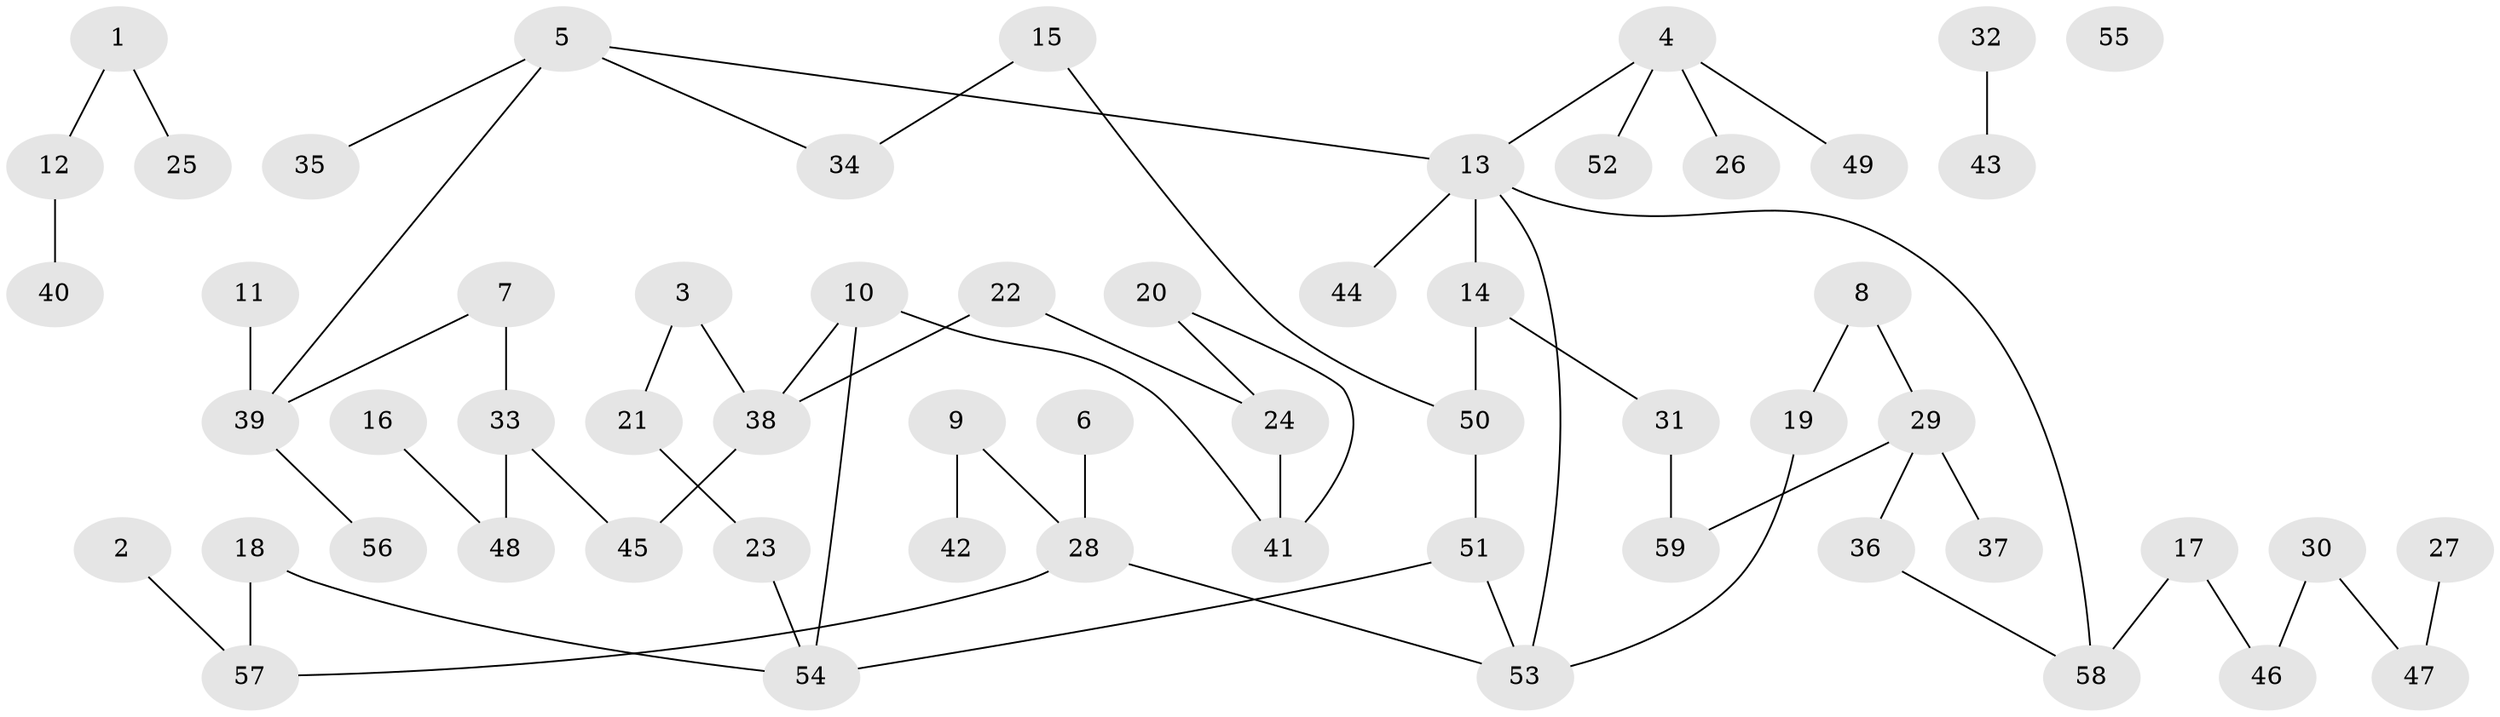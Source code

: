 // coarse degree distribution, {1: 0.3448275862068966, 2: 0.20689655172413793, 5: 0.034482758620689655, 3: 0.3103448275862069, 8: 0.034482758620689655, 4: 0.034482758620689655, 0: 0.034482758620689655}
// Generated by graph-tools (version 1.1) at 2025/16/03/04/25 18:16:30]
// undirected, 59 vertices, 64 edges
graph export_dot {
graph [start="1"]
  node [color=gray90,style=filled];
  1;
  2;
  3;
  4;
  5;
  6;
  7;
  8;
  9;
  10;
  11;
  12;
  13;
  14;
  15;
  16;
  17;
  18;
  19;
  20;
  21;
  22;
  23;
  24;
  25;
  26;
  27;
  28;
  29;
  30;
  31;
  32;
  33;
  34;
  35;
  36;
  37;
  38;
  39;
  40;
  41;
  42;
  43;
  44;
  45;
  46;
  47;
  48;
  49;
  50;
  51;
  52;
  53;
  54;
  55;
  56;
  57;
  58;
  59;
  1 -- 12;
  1 -- 25;
  2 -- 57;
  3 -- 21;
  3 -- 38;
  4 -- 13;
  4 -- 26;
  4 -- 49;
  4 -- 52;
  5 -- 13;
  5 -- 34;
  5 -- 35;
  5 -- 39;
  6 -- 28;
  7 -- 33;
  7 -- 39;
  8 -- 19;
  8 -- 29;
  9 -- 28;
  9 -- 42;
  10 -- 38;
  10 -- 41;
  10 -- 54;
  11 -- 39;
  12 -- 40;
  13 -- 14;
  13 -- 44;
  13 -- 53;
  13 -- 58;
  14 -- 31;
  14 -- 50;
  15 -- 34;
  15 -- 50;
  16 -- 48;
  17 -- 46;
  17 -- 58;
  18 -- 54;
  18 -- 57;
  19 -- 53;
  20 -- 24;
  20 -- 41;
  21 -- 23;
  22 -- 24;
  22 -- 38;
  23 -- 54;
  24 -- 41;
  27 -- 47;
  28 -- 53;
  28 -- 57;
  29 -- 36;
  29 -- 37;
  29 -- 59;
  30 -- 46;
  30 -- 47;
  31 -- 59;
  32 -- 43;
  33 -- 45;
  33 -- 48;
  36 -- 58;
  38 -- 45;
  39 -- 56;
  50 -- 51;
  51 -- 53;
  51 -- 54;
}
